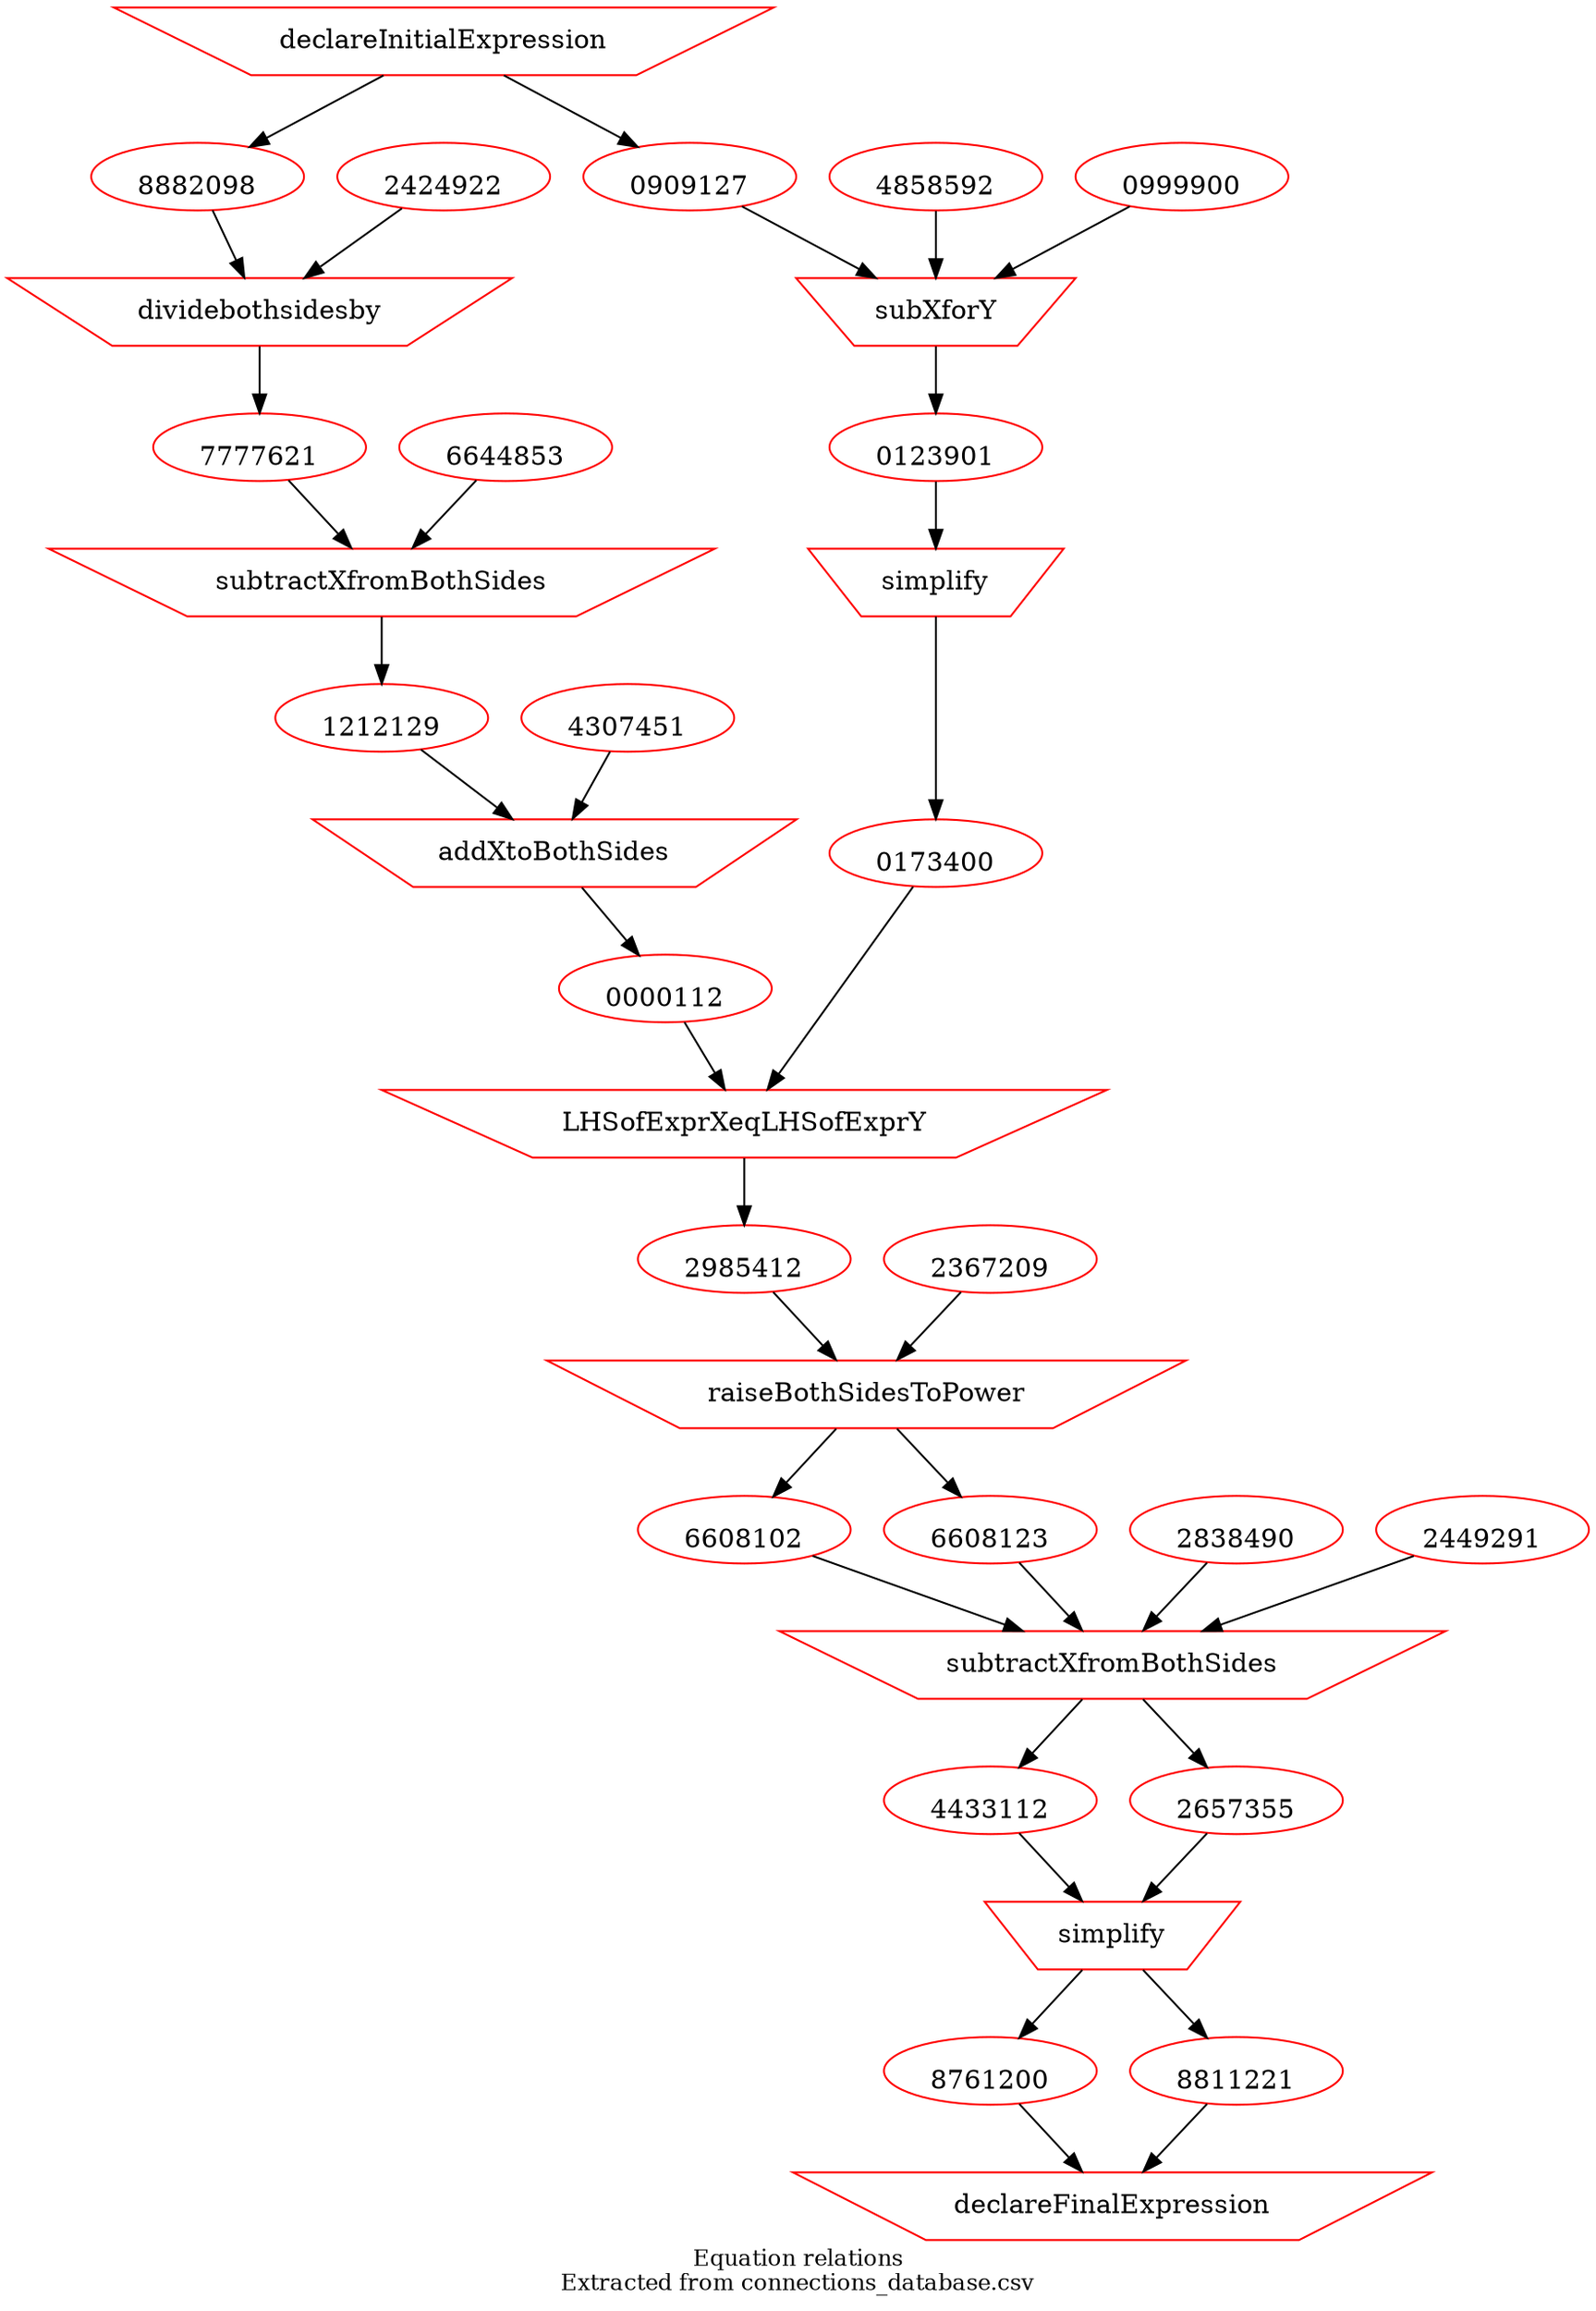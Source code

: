 digraph physicsDerivation {
overlap = false;
label="Equation relations\nExtracted from connections_database.csv";
fontsize=12;
8494551 -> 8882098;
8494551 -> 0909127;
2424922 -> 8492932;
8882098 -> 8492932;
8492932 -> 7777621;
6644853 -> 5829110;
7777621 -> 5829110;
5829110 -> 1212129;
4307451 -> 2500423;
1212129 -> 2500423;
2500423 -> 0000112;
4858592 -> 8321038;
0999900 -> 8321038;
0909127 -> 8321038;
8321038 -> 0123901;
0123901 -> 7996484;
7996484 -> 0173400;
0000112 -> 7777777;
0173400 -> 7777777;
7777777 -> 2985412;
2367209 -> 7487443;
2985412 -> 7487443;
7487443 -> 6608102;
7487443 -> 6608123;
2838490 -> 2200910;
6608102 -> 2200910;
2200910 -> 4433112;
4433112 -> 2211910;
2211910 -> 8761200;
2449291 -> 2200910;
6608123 -> 2200910;
2200910 -> 2657355;
2657355 -> 2211910;
2211910 -> 8811221;
8761200 -> 8359402;
8811221 -> 8359402;
0000112 [shape=ellipse, color=red,image="../../expressions/5928292841.png",labelloc=b,URL="http://output.com"];
0123901 [shape=ellipse, color=red,image="../../expressions/5928285821.png",labelloc=b,URL="http://output.com"];
0173400 [shape=ellipse, color=red,image="../../expressions/5959282914.png",labelloc=b,URL="http://output.com"];
0909127 [shape=ellipse, color=red,image="../../expressions/8582954722.png",labelloc=b,URL="http://output.com"];
1212129 [shape=ellipse, color=red,image="../../expressions/5938459282.png",labelloc=b,URL="http://output.com"];
2657355 [shape=ellipse, color=red,image="../../expressions/5982958248.png",labelloc=b,URL="http://output.com"];
2985412 [shape=ellipse, color=red,image="../../expressions/9385938295.png",labelloc=b,URL="http://output.com"];
4433112 [shape=ellipse, color=red,image="../../expressions/9582958293.png",labelloc=b,URL="http://output.com"];
6608102 [shape=ellipse, color=red,image="../../expressions/9582958294.png",labelloc=b,URL="http://output.com"];
6608123 [shape=ellipse, color=red,image="../../expressions/5982958249.png",labelloc=b,URL="http://output.com"];
7777621 [shape=ellipse, color=red,image="../../expressions/5958392859.png",labelloc=b,URL="http://output.com"];
8761200 [shape=ellipse, color=red,image="../../expressions/9999999969.png",labelloc=b,URL="http://output.com"];
8811221 [shape=ellipse, color=red,image="../../expressions/9999999968.png",labelloc=b,URL="http://output.com"];
8882098 [shape=ellipse, color=red,image="../../expressions/9285928292.png",labelloc=b,URL="http://output.com"];
2200910 [shape=invtrapezium, color=red,label="subtractXfromBothSides"];
2211910 [shape=invtrapezium, color=red,label="simplify"];
2500423 [shape=invtrapezium, color=red,label="addXtoBothSides"];
5829110 [shape=invtrapezium, color=red,label="subtractXfromBothSides"];
7487443 [shape=invtrapezium, color=red,label="raiseBothSidesToPower"];
7777777 [shape=invtrapezium, color=red,label="LHSofExprXeqLHSofExprY"];
7996484 [shape=invtrapezium, color=red,label="simplify"];
8321038 [shape=invtrapezium, color=red,label="subXforY"];
8359402 [shape=invtrapezium, color=red,label="declareFinalExpression"];
8492932 [shape=invtrapezium, color=red,label="dividebothsidesby"];
8494551 [shape=invtrapezium, color=red,label="declareInitialExpression"];
0999900 [shape=ellipse, color=red,image="../../feeds/0999900.png",labelloc=b,URL="http://feed.com"];
2367209 [shape=ellipse, color=red,image="../../feeds/2367209.png",labelloc=b,URL="http://feed.com"];
2424922 [shape=ellipse, color=red,image="../../feeds/2424922.png",labelloc=b,URL="http://feed.com"];
2449291 [shape=ellipse, color=red,image="../../feeds/2449291.png",labelloc=b,URL="http://feed.com"];
2838490 [shape=ellipse, color=red,image="../../feeds/2838490.png",labelloc=b,URL="http://feed.com"];
4307451 [shape=ellipse, color=red,image="../../feeds/4307451.png",labelloc=b,URL="http://feed.com"];
4858592 [shape=ellipse, color=red,image="../../feeds/4858592.png",labelloc=b,URL="http://feed.com"];
6644853 [shape=ellipse, color=red,image="../../feeds/6644853.png",labelloc=b,URL="http://feed.com"];
}
